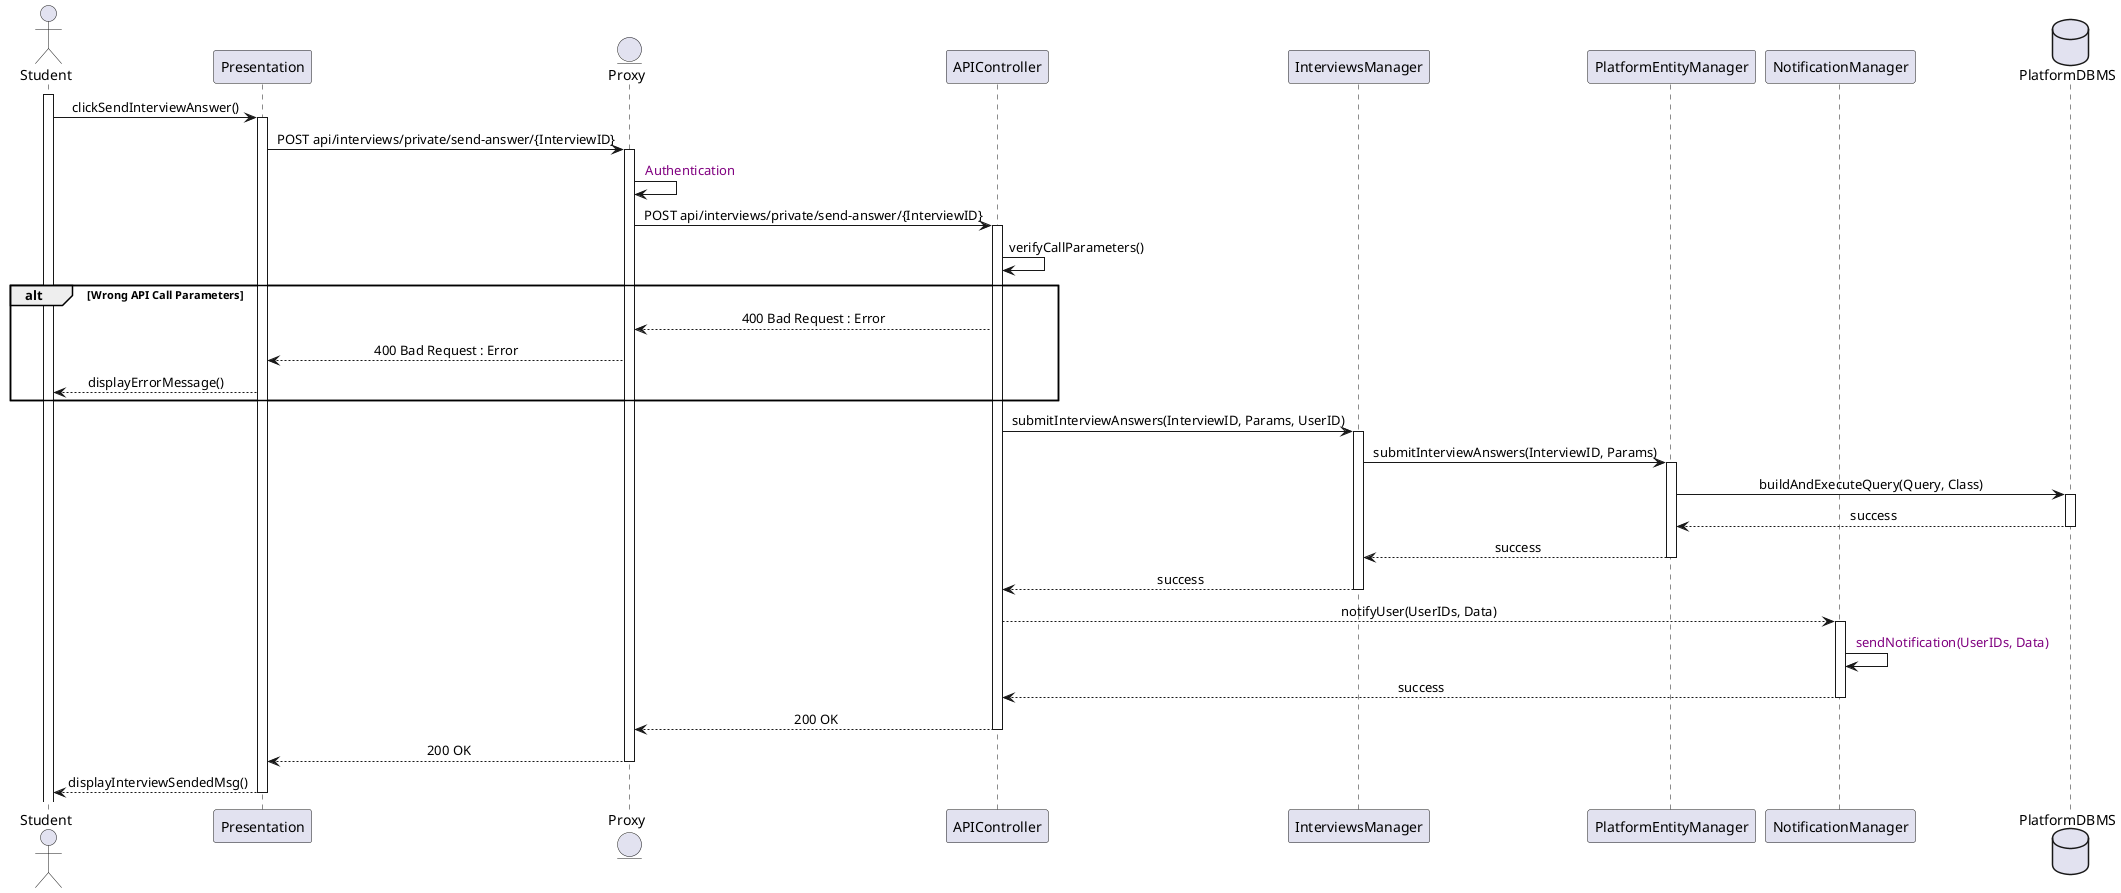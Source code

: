@startuml StudentSubmitInterview
skinparam sequenceMessageAlign center
actor       Student
participant Presentation
entity      Proxy
participant APIController
participant InterviewsManager
participant PlatformEntityManager
participant NotificationManager 
database    PlatformDBMS

activate Student
Student -> Presentation : clickSendInterviewAnswer()
activate Presentation
Presentation -> Proxy : POST api/interviews/private/send-answer/{InterviewID}
activate Proxy
Proxy -> Proxy : <color:purple> Authentication
Proxy -> APIController : POST api/interviews/private/send-answer/{InterviewID}
activate APIController
APIController -> APIController : verifyCallParameters()
alt Wrong API Call Parameters
    APIController --> Proxy : 400 Bad Request : Error
    Proxy --> Presentation : 400 Bad Request : Error
    Presentation --> Student : displayErrorMessage()
end 
APIController -> InterviewsManager : submitInterviewAnswers(InterviewID, Params, UserID)
activate InterviewsManager
InterviewsManager -> PlatformEntityManager : submitInterviewAnswers(InterviewID, Params)
activate PlatformEntityManager
PlatformEntityManager -> PlatformDBMS : buildAndExecuteQuery(Query, Class)
activate PlatformDBMS
PlatformDBMS --> PlatformEntityManager : success
deactivate PlatformDBMS
PlatformEntityManager --> InterviewsManager : success
deactivate PlatformEntityManager
InterviewsManager --> APIController : success
deactivate InterviewsManager
APIController --> NotificationManager : notifyUser(UserIDs, Data)
activate NotificationManager
NotificationManager -> NotificationManager : <color:purple> sendNotification(UserIDs, Data)
NotificationManager --> APIController : success
deactivate NotificationManager
APIController --> Proxy : 200 OK
deactivate APIController
Proxy --> Presentation : 200 OK
deactivate Proxy
Presentation --> Student : displayInterviewSendedMsg()
deactivate Presentation






